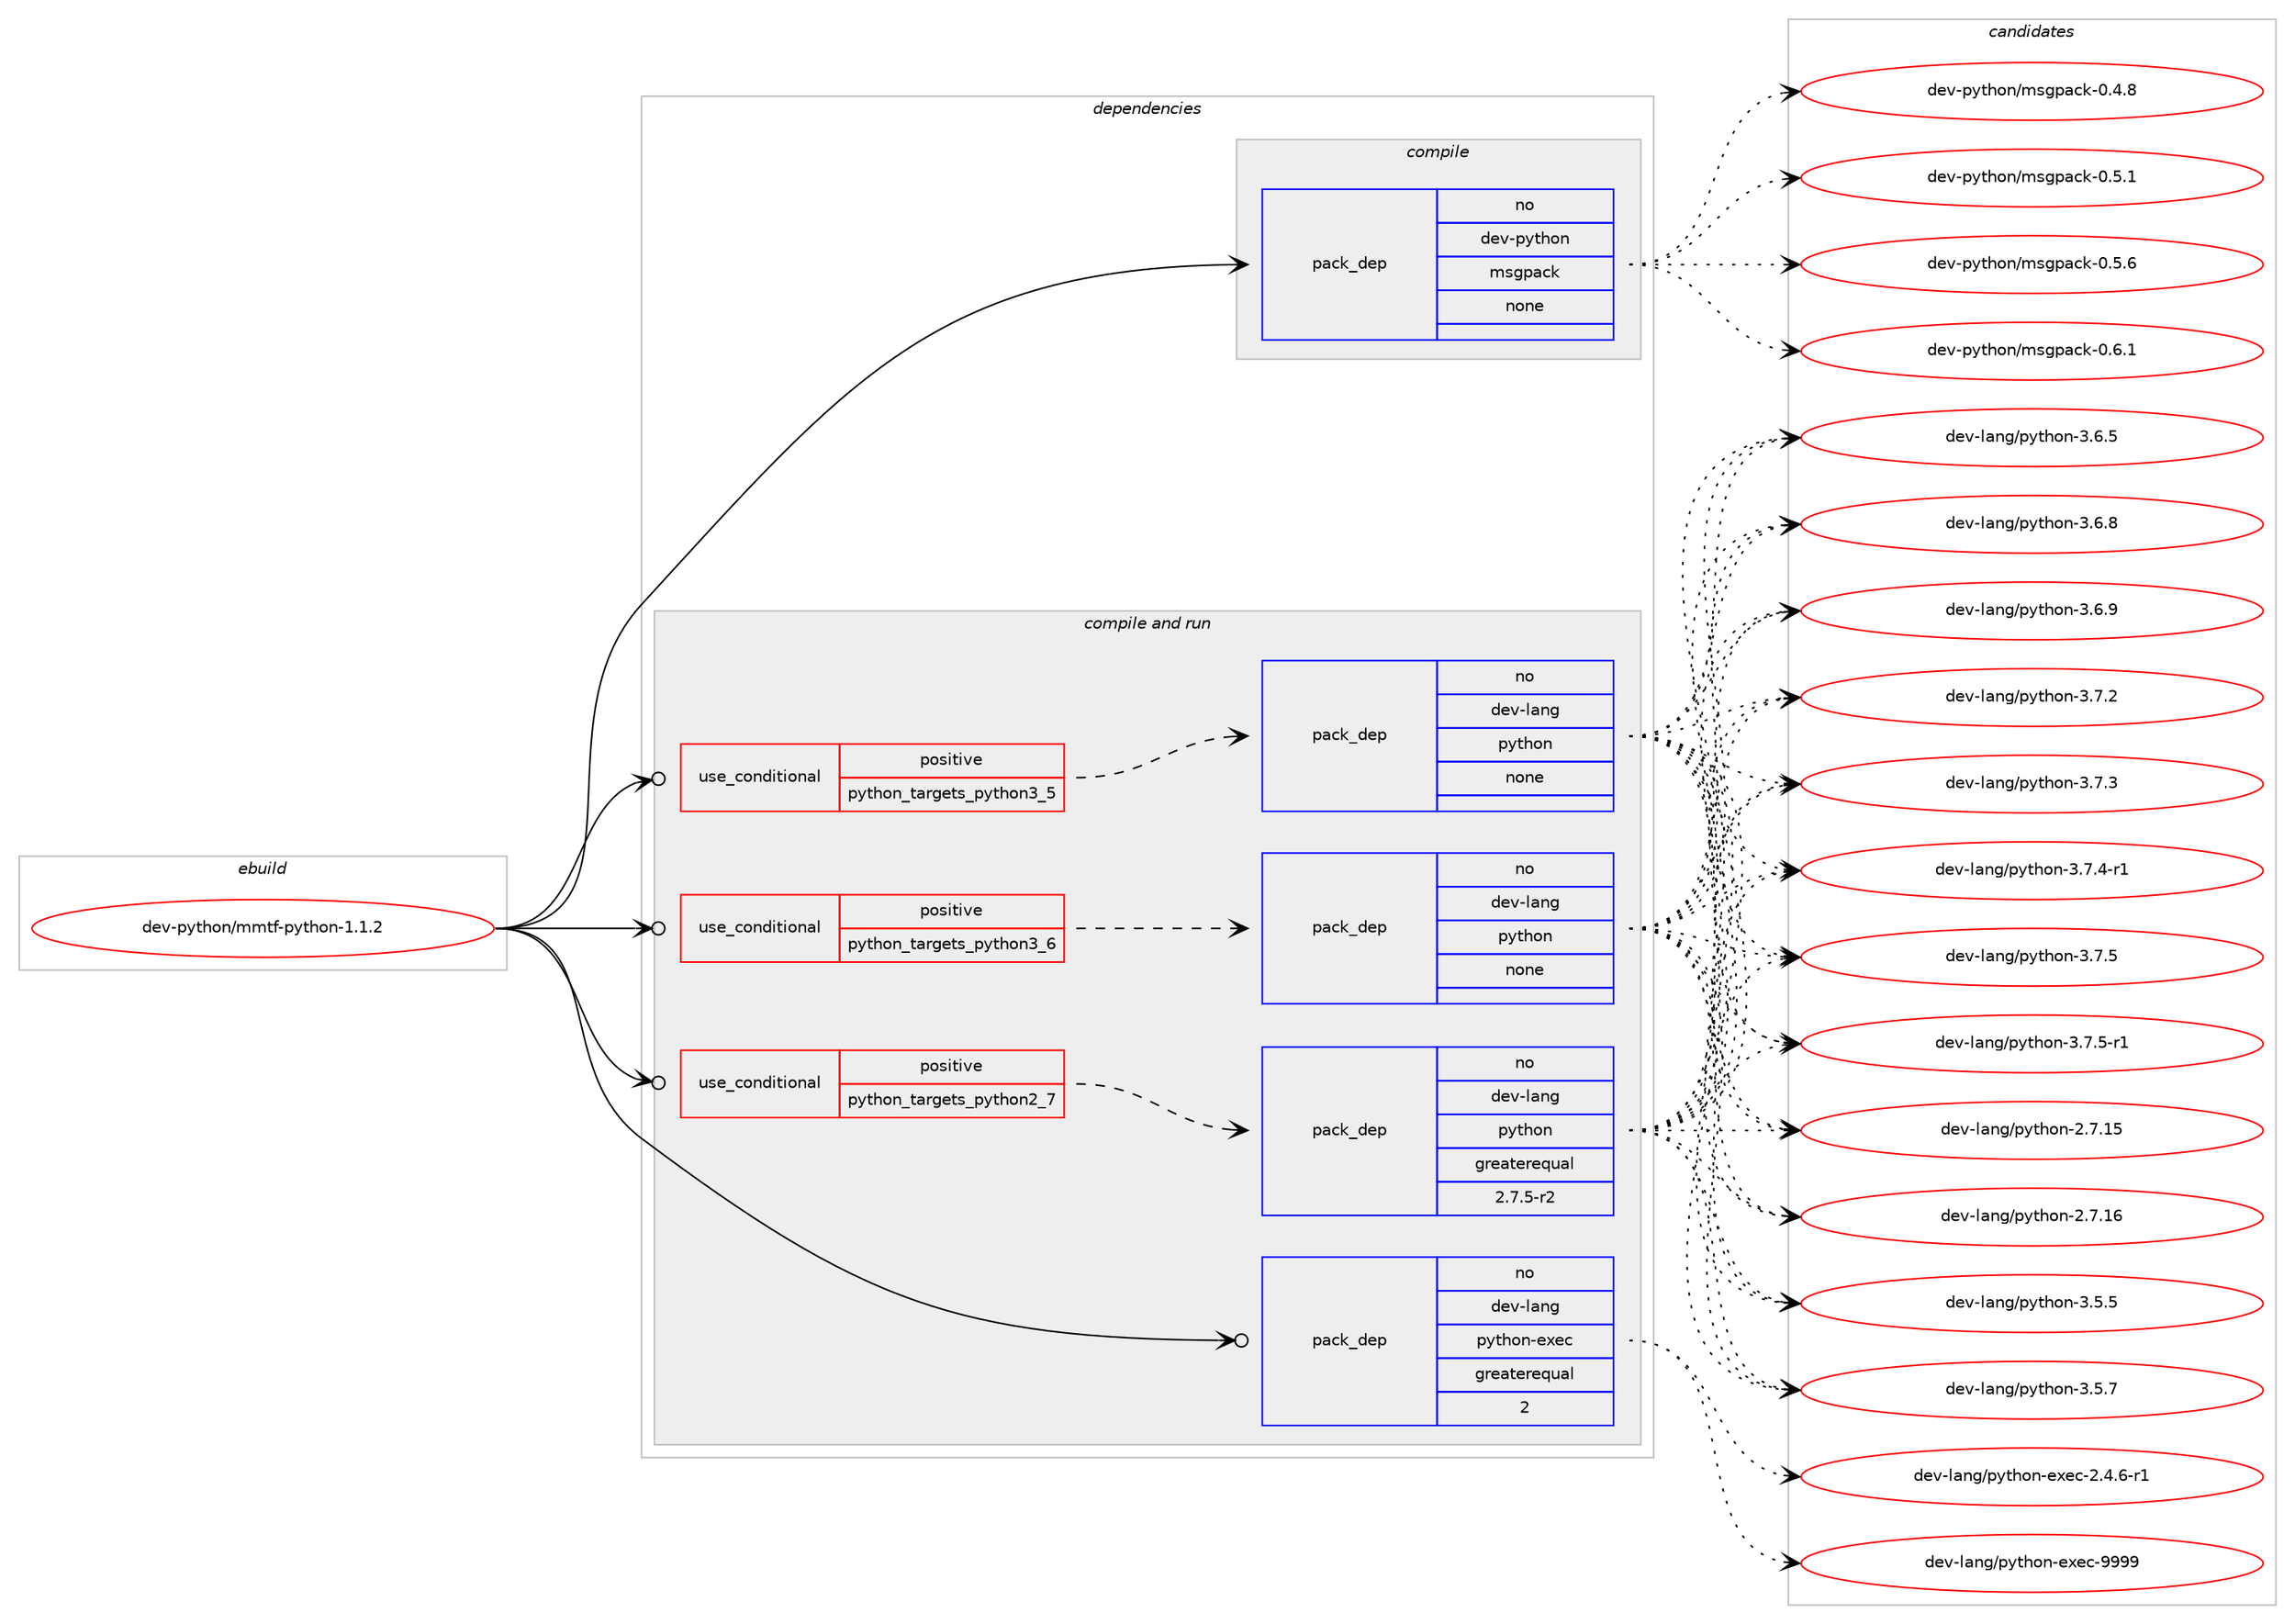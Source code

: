 digraph prolog {

# *************
# Graph options
# *************

newrank=true;
concentrate=true;
compound=true;
graph [rankdir=LR,fontname=Helvetica,fontsize=10,ranksep=1.5];#, ranksep=2.5, nodesep=0.2];
edge  [arrowhead=vee];
node  [fontname=Helvetica,fontsize=10];

# **********
# The ebuild
# **********

subgraph cluster_leftcol {
color=gray;
rank=same;
label=<<i>ebuild</i>>;
id [label="dev-python/mmtf-python-1.1.2", color=red, width=4, href="../dev-python/mmtf-python-1.1.2.svg"];
}

# ****************
# The dependencies
# ****************

subgraph cluster_midcol {
color=gray;
label=<<i>dependencies</i>>;
subgraph cluster_compile {
fillcolor="#eeeeee";
style=filled;
label=<<i>compile</i>>;
subgraph pack460397 {
dependency614784 [label=<<TABLE BORDER="0" CELLBORDER="1" CELLSPACING="0" CELLPADDING="4" WIDTH="220"><TR><TD ROWSPAN="6" CELLPADDING="30">pack_dep</TD></TR><TR><TD WIDTH="110">no</TD></TR><TR><TD>dev-python</TD></TR><TR><TD>msgpack</TD></TR><TR><TD>none</TD></TR><TR><TD></TD></TR></TABLE>>, shape=none, color=blue];
}
id:e -> dependency614784:w [weight=20,style="solid",arrowhead="vee"];
}
subgraph cluster_compileandrun {
fillcolor="#eeeeee";
style=filled;
label=<<i>compile and run</i>>;
subgraph cond142582 {
dependency614785 [label=<<TABLE BORDER="0" CELLBORDER="1" CELLSPACING="0" CELLPADDING="4"><TR><TD ROWSPAN="3" CELLPADDING="10">use_conditional</TD></TR><TR><TD>positive</TD></TR><TR><TD>python_targets_python2_7</TD></TR></TABLE>>, shape=none, color=red];
subgraph pack460398 {
dependency614786 [label=<<TABLE BORDER="0" CELLBORDER="1" CELLSPACING="0" CELLPADDING="4" WIDTH="220"><TR><TD ROWSPAN="6" CELLPADDING="30">pack_dep</TD></TR><TR><TD WIDTH="110">no</TD></TR><TR><TD>dev-lang</TD></TR><TR><TD>python</TD></TR><TR><TD>greaterequal</TD></TR><TR><TD>2.7.5-r2</TD></TR></TABLE>>, shape=none, color=blue];
}
dependency614785:e -> dependency614786:w [weight=20,style="dashed",arrowhead="vee"];
}
id:e -> dependency614785:w [weight=20,style="solid",arrowhead="odotvee"];
subgraph cond142583 {
dependency614787 [label=<<TABLE BORDER="0" CELLBORDER="1" CELLSPACING="0" CELLPADDING="4"><TR><TD ROWSPAN="3" CELLPADDING="10">use_conditional</TD></TR><TR><TD>positive</TD></TR><TR><TD>python_targets_python3_5</TD></TR></TABLE>>, shape=none, color=red];
subgraph pack460399 {
dependency614788 [label=<<TABLE BORDER="0" CELLBORDER="1" CELLSPACING="0" CELLPADDING="4" WIDTH="220"><TR><TD ROWSPAN="6" CELLPADDING="30">pack_dep</TD></TR><TR><TD WIDTH="110">no</TD></TR><TR><TD>dev-lang</TD></TR><TR><TD>python</TD></TR><TR><TD>none</TD></TR><TR><TD></TD></TR></TABLE>>, shape=none, color=blue];
}
dependency614787:e -> dependency614788:w [weight=20,style="dashed",arrowhead="vee"];
}
id:e -> dependency614787:w [weight=20,style="solid",arrowhead="odotvee"];
subgraph cond142584 {
dependency614789 [label=<<TABLE BORDER="0" CELLBORDER="1" CELLSPACING="0" CELLPADDING="4"><TR><TD ROWSPAN="3" CELLPADDING="10">use_conditional</TD></TR><TR><TD>positive</TD></TR><TR><TD>python_targets_python3_6</TD></TR></TABLE>>, shape=none, color=red];
subgraph pack460400 {
dependency614790 [label=<<TABLE BORDER="0" CELLBORDER="1" CELLSPACING="0" CELLPADDING="4" WIDTH="220"><TR><TD ROWSPAN="6" CELLPADDING="30">pack_dep</TD></TR><TR><TD WIDTH="110">no</TD></TR><TR><TD>dev-lang</TD></TR><TR><TD>python</TD></TR><TR><TD>none</TD></TR><TR><TD></TD></TR></TABLE>>, shape=none, color=blue];
}
dependency614789:e -> dependency614790:w [weight=20,style="dashed",arrowhead="vee"];
}
id:e -> dependency614789:w [weight=20,style="solid",arrowhead="odotvee"];
subgraph pack460401 {
dependency614791 [label=<<TABLE BORDER="0" CELLBORDER="1" CELLSPACING="0" CELLPADDING="4" WIDTH="220"><TR><TD ROWSPAN="6" CELLPADDING="30">pack_dep</TD></TR><TR><TD WIDTH="110">no</TD></TR><TR><TD>dev-lang</TD></TR><TR><TD>python-exec</TD></TR><TR><TD>greaterequal</TD></TR><TR><TD>2</TD></TR></TABLE>>, shape=none, color=blue];
}
id:e -> dependency614791:w [weight=20,style="solid",arrowhead="odotvee"];
}
subgraph cluster_run {
fillcolor="#eeeeee";
style=filled;
label=<<i>run</i>>;
}
}

# **************
# The candidates
# **************

subgraph cluster_choices {
rank=same;
color=gray;
label=<<i>candidates</i>>;

subgraph choice460397 {
color=black;
nodesep=1;
choice10010111845112121116104111110471091151031129799107454846524656 [label="dev-python/msgpack-0.4.8", color=red, width=4,href="../dev-python/msgpack-0.4.8.svg"];
choice10010111845112121116104111110471091151031129799107454846534649 [label="dev-python/msgpack-0.5.1", color=red, width=4,href="../dev-python/msgpack-0.5.1.svg"];
choice10010111845112121116104111110471091151031129799107454846534654 [label="dev-python/msgpack-0.5.6", color=red, width=4,href="../dev-python/msgpack-0.5.6.svg"];
choice10010111845112121116104111110471091151031129799107454846544649 [label="dev-python/msgpack-0.6.1", color=red, width=4,href="../dev-python/msgpack-0.6.1.svg"];
dependency614784:e -> choice10010111845112121116104111110471091151031129799107454846524656:w [style=dotted,weight="100"];
dependency614784:e -> choice10010111845112121116104111110471091151031129799107454846534649:w [style=dotted,weight="100"];
dependency614784:e -> choice10010111845112121116104111110471091151031129799107454846534654:w [style=dotted,weight="100"];
dependency614784:e -> choice10010111845112121116104111110471091151031129799107454846544649:w [style=dotted,weight="100"];
}
subgraph choice460398 {
color=black;
nodesep=1;
choice10010111845108971101034711212111610411111045504655464953 [label="dev-lang/python-2.7.15", color=red, width=4,href="../dev-lang/python-2.7.15.svg"];
choice10010111845108971101034711212111610411111045504655464954 [label="dev-lang/python-2.7.16", color=red, width=4,href="../dev-lang/python-2.7.16.svg"];
choice100101118451089711010347112121116104111110455146534653 [label="dev-lang/python-3.5.5", color=red, width=4,href="../dev-lang/python-3.5.5.svg"];
choice100101118451089711010347112121116104111110455146534655 [label="dev-lang/python-3.5.7", color=red, width=4,href="../dev-lang/python-3.5.7.svg"];
choice100101118451089711010347112121116104111110455146544653 [label="dev-lang/python-3.6.5", color=red, width=4,href="../dev-lang/python-3.6.5.svg"];
choice100101118451089711010347112121116104111110455146544656 [label="dev-lang/python-3.6.8", color=red, width=4,href="../dev-lang/python-3.6.8.svg"];
choice100101118451089711010347112121116104111110455146544657 [label="dev-lang/python-3.6.9", color=red, width=4,href="../dev-lang/python-3.6.9.svg"];
choice100101118451089711010347112121116104111110455146554650 [label="dev-lang/python-3.7.2", color=red, width=4,href="../dev-lang/python-3.7.2.svg"];
choice100101118451089711010347112121116104111110455146554651 [label="dev-lang/python-3.7.3", color=red, width=4,href="../dev-lang/python-3.7.3.svg"];
choice1001011184510897110103471121211161041111104551465546524511449 [label="dev-lang/python-3.7.4-r1", color=red, width=4,href="../dev-lang/python-3.7.4-r1.svg"];
choice100101118451089711010347112121116104111110455146554653 [label="dev-lang/python-3.7.5", color=red, width=4,href="../dev-lang/python-3.7.5.svg"];
choice1001011184510897110103471121211161041111104551465546534511449 [label="dev-lang/python-3.7.5-r1", color=red, width=4,href="../dev-lang/python-3.7.5-r1.svg"];
dependency614786:e -> choice10010111845108971101034711212111610411111045504655464953:w [style=dotted,weight="100"];
dependency614786:e -> choice10010111845108971101034711212111610411111045504655464954:w [style=dotted,weight="100"];
dependency614786:e -> choice100101118451089711010347112121116104111110455146534653:w [style=dotted,weight="100"];
dependency614786:e -> choice100101118451089711010347112121116104111110455146534655:w [style=dotted,weight="100"];
dependency614786:e -> choice100101118451089711010347112121116104111110455146544653:w [style=dotted,weight="100"];
dependency614786:e -> choice100101118451089711010347112121116104111110455146544656:w [style=dotted,weight="100"];
dependency614786:e -> choice100101118451089711010347112121116104111110455146544657:w [style=dotted,weight="100"];
dependency614786:e -> choice100101118451089711010347112121116104111110455146554650:w [style=dotted,weight="100"];
dependency614786:e -> choice100101118451089711010347112121116104111110455146554651:w [style=dotted,weight="100"];
dependency614786:e -> choice1001011184510897110103471121211161041111104551465546524511449:w [style=dotted,weight="100"];
dependency614786:e -> choice100101118451089711010347112121116104111110455146554653:w [style=dotted,weight="100"];
dependency614786:e -> choice1001011184510897110103471121211161041111104551465546534511449:w [style=dotted,weight="100"];
}
subgraph choice460399 {
color=black;
nodesep=1;
choice10010111845108971101034711212111610411111045504655464953 [label="dev-lang/python-2.7.15", color=red, width=4,href="../dev-lang/python-2.7.15.svg"];
choice10010111845108971101034711212111610411111045504655464954 [label="dev-lang/python-2.7.16", color=red, width=4,href="../dev-lang/python-2.7.16.svg"];
choice100101118451089711010347112121116104111110455146534653 [label="dev-lang/python-3.5.5", color=red, width=4,href="../dev-lang/python-3.5.5.svg"];
choice100101118451089711010347112121116104111110455146534655 [label="dev-lang/python-3.5.7", color=red, width=4,href="../dev-lang/python-3.5.7.svg"];
choice100101118451089711010347112121116104111110455146544653 [label="dev-lang/python-3.6.5", color=red, width=4,href="../dev-lang/python-3.6.5.svg"];
choice100101118451089711010347112121116104111110455146544656 [label="dev-lang/python-3.6.8", color=red, width=4,href="../dev-lang/python-3.6.8.svg"];
choice100101118451089711010347112121116104111110455146544657 [label="dev-lang/python-3.6.9", color=red, width=4,href="../dev-lang/python-3.6.9.svg"];
choice100101118451089711010347112121116104111110455146554650 [label="dev-lang/python-3.7.2", color=red, width=4,href="../dev-lang/python-3.7.2.svg"];
choice100101118451089711010347112121116104111110455146554651 [label="dev-lang/python-3.7.3", color=red, width=4,href="../dev-lang/python-3.7.3.svg"];
choice1001011184510897110103471121211161041111104551465546524511449 [label="dev-lang/python-3.7.4-r1", color=red, width=4,href="../dev-lang/python-3.7.4-r1.svg"];
choice100101118451089711010347112121116104111110455146554653 [label="dev-lang/python-3.7.5", color=red, width=4,href="../dev-lang/python-3.7.5.svg"];
choice1001011184510897110103471121211161041111104551465546534511449 [label="dev-lang/python-3.7.5-r1", color=red, width=4,href="../dev-lang/python-3.7.5-r1.svg"];
dependency614788:e -> choice10010111845108971101034711212111610411111045504655464953:w [style=dotted,weight="100"];
dependency614788:e -> choice10010111845108971101034711212111610411111045504655464954:w [style=dotted,weight="100"];
dependency614788:e -> choice100101118451089711010347112121116104111110455146534653:w [style=dotted,weight="100"];
dependency614788:e -> choice100101118451089711010347112121116104111110455146534655:w [style=dotted,weight="100"];
dependency614788:e -> choice100101118451089711010347112121116104111110455146544653:w [style=dotted,weight="100"];
dependency614788:e -> choice100101118451089711010347112121116104111110455146544656:w [style=dotted,weight="100"];
dependency614788:e -> choice100101118451089711010347112121116104111110455146544657:w [style=dotted,weight="100"];
dependency614788:e -> choice100101118451089711010347112121116104111110455146554650:w [style=dotted,weight="100"];
dependency614788:e -> choice100101118451089711010347112121116104111110455146554651:w [style=dotted,weight="100"];
dependency614788:e -> choice1001011184510897110103471121211161041111104551465546524511449:w [style=dotted,weight="100"];
dependency614788:e -> choice100101118451089711010347112121116104111110455146554653:w [style=dotted,weight="100"];
dependency614788:e -> choice1001011184510897110103471121211161041111104551465546534511449:w [style=dotted,weight="100"];
}
subgraph choice460400 {
color=black;
nodesep=1;
choice10010111845108971101034711212111610411111045504655464953 [label="dev-lang/python-2.7.15", color=red, width=4,href="../dev-lang/python-2.7.15.svg"];
choice10010111845108971101034711212111610411111045504655464954 [label="dev-lang/python-2.7.16", color=red, width=4,href="../dev-lang/python-2.7.16.svg"];
choice100101118451089711010347112121116104111110455146534653 [label="dev-lang/python-3.5.5", color=red, width=4,href="../dev-lang/python-3.5.5.svg"];
choice100101118451089711010347112121116104111110455146534655 [label="dev-lang/python-3.5.7", color=red, width=4,href="../dev-lang/python-3.5.7.svg"];
choice100101118451089711010347112121116104111110455146544653 [label="dev-lang/python-3.6.5", color=red, width=4,href="../dev-lang/python-3.6.5.svg"];
choice100101118451089711010347112121116104111110455146544656 [label="dev-lang/python-3.6.8", color=red, width=4,href="../dev-lang/python-3.6.8.svg"];
choice100101118451089711010347112121116104111110455146544657 [label="dev-lang/python-3.6.9", color=red, width=4,href="../dev-lang/python-3.6.9.svg"];
choice100101118451089711010347112121116104111110455146554650 [label="dev-lang/python-3.7.2", color=red, width=4,href="../dev-lang/python-3.7.2.svg"];
choice100101118451089711010347112121116104111110455146554651 [label="dev-lang/python-3.7.3", color=red, width=4,href="../dev-lang/python-3.7.3.svg"];
choice1001011184510897110103471121211161041111104551465546524511449 [label="dev-lang/python-3.7.4-r1", color=red, width=4,href="../dev-lang/python-3.7.4-r1.svg"];
choice100101118451089711010347112121116104111110455146554653 [label="dev-lang/python-3.7.5", color=red, width=4,href="../dev-lang/python-3.7.5.svg"];
choice1001011184510897110103471121211161041111104551465546534511449 [label="dev-lang/python-3.7.5-r1", color=red, width=4,href="../dev-lang/python-3.7.5-r1.svg"];
dependency614790:e -> choice10010111845108971101034711212111610411111045504655464953:w [style=dotted,weight="100"];
dependency614790:e -> choice10010111845108971101034711212111610411111045504655464954:w [style=dotted,weight="100"];
dependency614790:e -> choice100101118451089711010347112121116104111110455146534653:w [style=dotted,weight="100"];
dependency614790:e -> choice100101118451089711010347112121116104111110455146534655:w [style=dotted,weight="100"];
dependency614790:e -> choice100101118451089711010347112121116104111110455146544653:w [style=dotted,weight="100"];
dependency614790:e -> choice100101118451089711010347112121116104111110455146544656:w [style=dotted,weight="100"];
dependency614790:e -> choice100101118451089711010347112121116104111110455146544657:w [style=dotted,weight="100"];
dependency614790:e -> choice100101118451089711010347112121116104111110455146554650:w [style=dotted,weight="100"];
dependency614790:e -> choice100101118451089711010347112121116104111110455146554651:w [style=dotted,weight="100"];
dependency614790:e -> choice1001011184510897110103471121211161041111104551465546524511449:w [style=dotted,weight="100"];
dependency614790:e -> choice100101118451089711010347112121116104111110455146554653:w [style=dotted,weight="100"];
dependency614790:e -> choice1001011184510897110103471121211161041111104551465546534511449:w [style=dotted,weight="100"];
}
subgraph choice460401 {
color=black;
nodesep=1;
choice10010111845108971101034711212111610411111045101120101994550465246544511449 [label="dev-lang/python-exec-2.4.6-r1", color=red, width=4,href="../dev-lang/python-exec-2.4.6-r1.svg"];
choice10010111845108971101034711212111610411111045101120101994557575757 [label="dev-lang/python-exec-9999", color=red, width=4,href="../dev-lang/python-exec-9999.svg"];
dependency614791:e -> choice10010111845108971101034711212111610411111045101120101994550465246544511449:w [style=dotted,weight="100"];
dependency614791:e -> choice10010111845108971101034711212111610411111045101120101994557575757:w [style=dotted,weight="100"];
}
}

}
